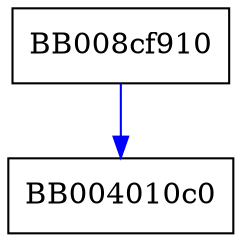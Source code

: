 digraph wmempcpy {
  node [shape="box"];
  graph [splines=ortho];
  BB008cf910 -> BB004010c0 [color="blue"];
}